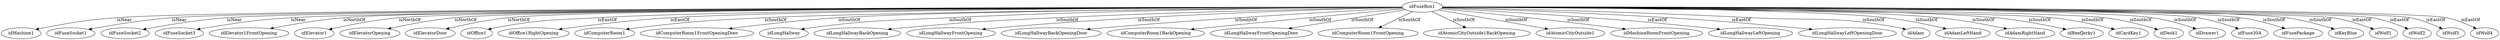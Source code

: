strict digraph  {
idFuseBox1 [node_type=entity_node];
idMachine1 [node_type=entity_node];
idFuseSocket1 [node_type=entity_node];
idFuseSocket2 [node_type=entity_node];
idFuseSocket3 [node_type=entity_node];
idElevator1FrontOpening [node_type=entity_node];
idElevator1 [node_type=entity_node];
idElevatorOpening [node_type=entity_node];
idElevatorDoor [node_type=entity_node];
idOffice1 [node_type=entity_node];
idOffice1RightOpening [node_type=entity_node];
idComputerRoom1 [node_type=entity_node];
idComputerRoom1FrontOpeningDoor [node_type=entity_node];
idLongHallway [node_type=entity_node];
idLongHallwayBackOpening [node_type=entity_node];
idLongHallwayFrontOpening [node_type=entity_node];
idLongHallwayBackOpeningDoor [node_type=entity_node];
idComputerRoom1BackOpening [node_type=entity_node];
idLongHallwayFrontOpeningDoor [node_type=entity_node];
idComputerRoom1FrontOpening [node_type=entity_node];
idAtomicCityOutside1BackOpening [node_type=entity_node];
idAtomicCityOutside1 [node_type=entity_node];
idMachineRoomFrontOpening [node_type=entity_node];
idLongHallwayLeftOpening [node_type=entity_node];
idLongHallwayLeftOpeningDoor [node_type=entity_node];
idAdam [node_type=entity_node];
idAdamLeftHand [node_type=entity_node];
idAdamRightHand [node_type=entity_node];
idBeefJerky1 [node_type=entity_node];
idCardKey1 [node_type=entity_node];
idDesk1 [node_type=entity_node];
idDrawer1 [node_type=entity_node];
idFuse30A [node_type=entity_node];
idFusePackage [node_type=entity_node];
idKeyBlue [node_type=entity_node];
idWolf1 [node_type=entity_node];
idWolf2 [node_type=entity_node];
idWolf3 [node_type=entity_node];
idWolf4 [node_type=entity_node];
idFuseBox1 -> idMachine1  [edge_type=relationship, label=isNear];
idFuseBox1 -> idFuseSocket1  [edge_type=relationship, label=isNear];
idFuseBox1 -> idFuseSocket2  [edge_type=relationship, label=isNear];
idFuseBox1 -> idFuseSocket3  [edge_type=relationship, label=isNear];
idFuseBox1 -> idElevator1FrontOpening  [edge_type=relationship, label=isNorthOf];
idFuseBox1 -> idElevator1  [edge_type=relationship, label=isNorthOf];
idFuseBox1 -> idElevatorOpening  [edge_type=relationship, label=isNorthOf];
idFuseBox1 -> idElevatorDoor  [edge_type=relationship, label=isNorthOf];
idFuseBox1 -> idOffice1  [edge_type=relationship, label=isEastOf];
idFuseBox1 -> idOffice1RightOpening  [edge_type=relationship, label=isEastOf];
idFuseBox1 -> idComputerRoom1  [edge_type=relationship, label=isSouthOf];
idFuseBox1 -> idComputerRoom1FrontOpeningDoor  [edge_type=relationship, label=isSouthOf];
idFuseBox1 -> idLongHallway  [edge_type=relationship, label=isSouthOf];
idFuseBox1 -> idLongHallwayBackOpening  [edge_type=relationship, label=isSouthOf];
idFuseBox1 -> idLongHallwayFrontOpening  [edge_type=relationship, label=isSouthOf];
idFuseBox1 -> idLongHallwayBackOpeningDoor  [edge_type=relationship, label=isSouthOf];
idFuseBox1 -> idComputerRoom1BackOpening  [edge_type=relationship, label=isSouthOf];
idFuseBox1 -> idLongHallwayFrontOpeningDoor  [edge_type=relationship, label=isSouthOf];
idFuseBox1 -> idComputerRoom1FrontOpening  [edge_type=relationship, label=isSouthOf];
idFuseBox1 -> idAtomicCityOutside1BackOpening  [edge_type=relationship, label=isSouthOf];
idFuseBox1 -> idAtomicCityOutside1  [edge_type=relationship, label=isSouthOf];
idFuseBox1 -> idMachineRoomFrontOpening  [edge_type=relationship, label=isSouthOf];
idFuseBox1 -> idLongHallwayLeftOpening  [edge_type=relationship, label=isEastOf];
idFuseBox1 -> idLongHallwayLeftOpeningDoor  [edge_type=relationship, label=isEastOf];
idFuseBox1 -> idAdam  [edge_type=relationship, label=isSouthOf];
idFuseBox1 -> idAdamLeftHand  [edge_type=relationship, label=isSouthOf];
idFuseBox1 -> idAdamRightHand  [edge_type=relationship, label=isSouthOf];
idFuseBox1 -> idBeefJerky1  [edge_type=relationship, label=isSouthOf];
idFuseBox1 -> idCardKey1  [edge_type=relationship, label=isSouthOf];
idFuseBox1 -> idDesk1  [edge_type=relationship, label=isSouthOf];
idFuseBox1 -> idDrawer1  [edge_type=relationship, label=isSouthOf];
idFuseBox1 -> idFuse30A  [edge_type=relationship, label=isSouthOf];
idFuseBox1 -> idFusePackage  [edge_type=relationship, label=isSouthOf];
idFuseBox1 -> idKeyBlue  [edge_type=relationship, label=isSouthOf];
idFuseBox1 -> idWolf1  [edge_type=relationship, label=isEastOf];
idFuseBox1 -> idWolf2  [edge_type=relationship, label=isEastOf];
idFuseBox1 -> idWolf3  [edge_type=relationship, label=isEastOf];
idFuseBox1 -> idWolf4  [edge_type=relationship, label=isEastOf];
}
